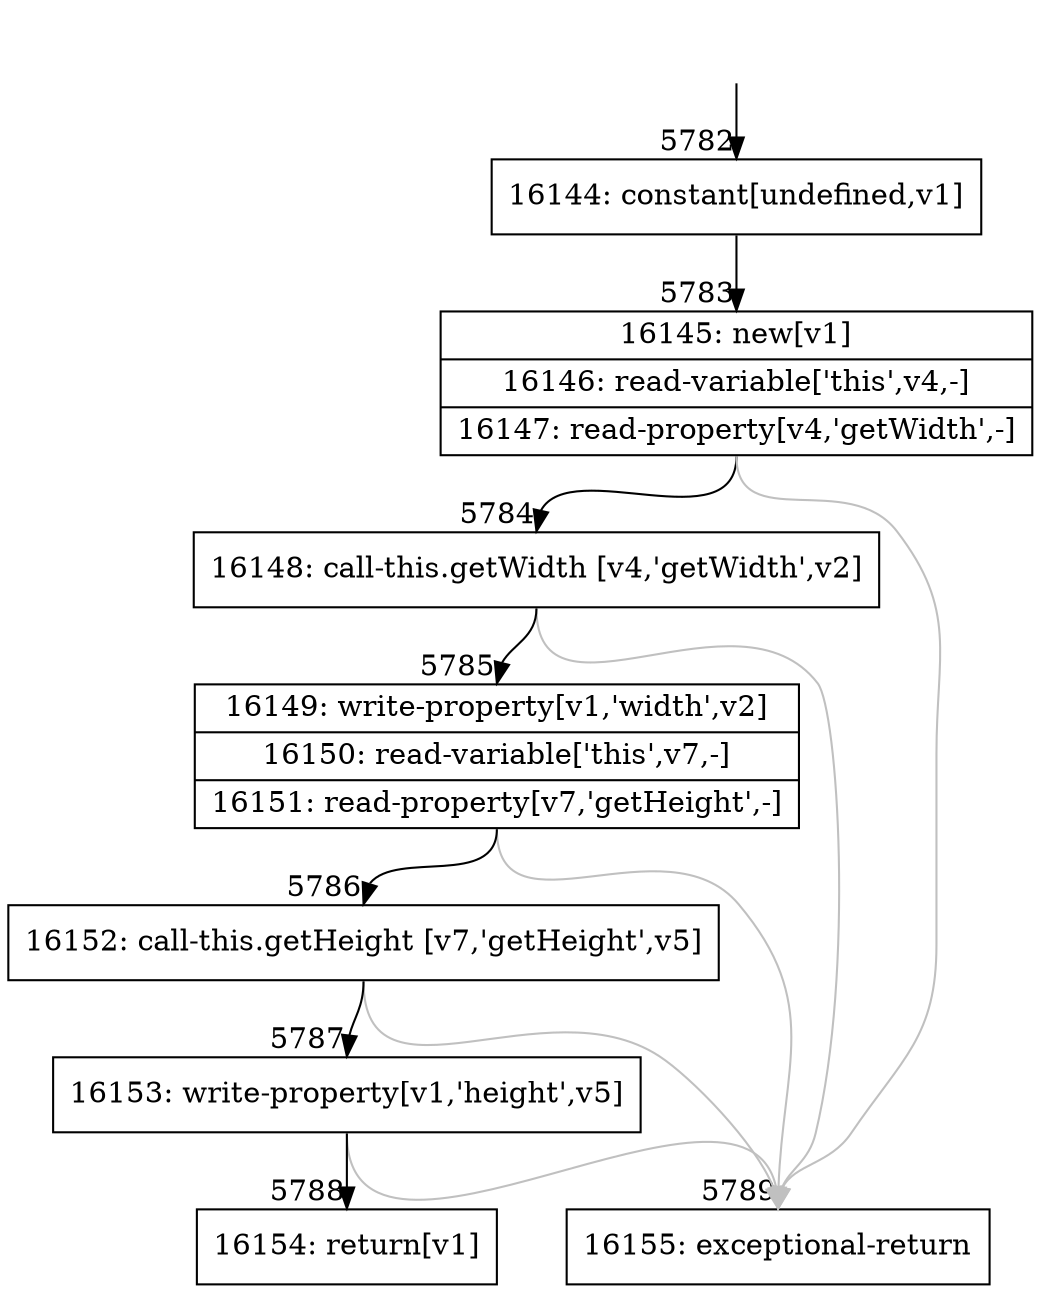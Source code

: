 digraph {
rankdir="TD"
BB_entry454[shape=none,label=""];
BB_entry454 -> BB5782 [tailport=s, headport=n, headlabel="    5782"]
BB5782 [shape=record label="{16144: constant[undefined,v1]}" ] 
BB5782 -> BB5783 [tailport=s, headport=n, headlabel="      5783"]
BB5783 [shape=record label="{16145: new[v1]|16146: read-variable['this',v4,-]|16147: read-property[v4,'getWidth',-]}" ] 
BB5783 -> BB5784 [tailport=s, headport=n, headlabel="      5784"]
BB5783 -> BB5789 [tailport=s, headport=n, color=gray, headlabel="      5789"]
BB5784 [shape=record label="{16148: call-this.getWidth [v4,'getWidth',v2]}" ] 
BB5784 -> BB5785 [tailport=s, headport=n, headlabel="      5785"]
BB5784 -> BB5789 [tailport=s, headport=n, color=gray]
BB5785 [shape=record label="{16149: write-property[v1,'width',v2]|16150: read-variable['this',v7,-]|16151: read-property[v7,'getHeight',-]}" ] 
BB5785 -> BB5786 [tailport=s, headport=n, headlabel="      5786"]
BB5785 -> BB5789 [tailport=s, headport=n, color=gray]
BB5786 [shape=record label="{16152: call-this.getHeight [v7,'getHeight',v5]}" ] 
BB5786 -> BB5787 [tailport=s, headport=n, headlabel="      5787"]
BB5786 -> BB5789 [tailport=s, headport=n, color=gray]
BB5787 [shape=record label="{16153: write-property[v1,'height',v5]}" ] 
BB5787 -> BB5788 [tailport=s, headport=n, headlabel="      5788"]
BB5787 -> BB5789 [tailport=s, headport=n, color=gray]
BB5788 [shape=record label="{16154: return[v1]}" ] 
BB5789 [shape=record label="{16155: exceptional-return}" ] 
//#$~ 4418
}
